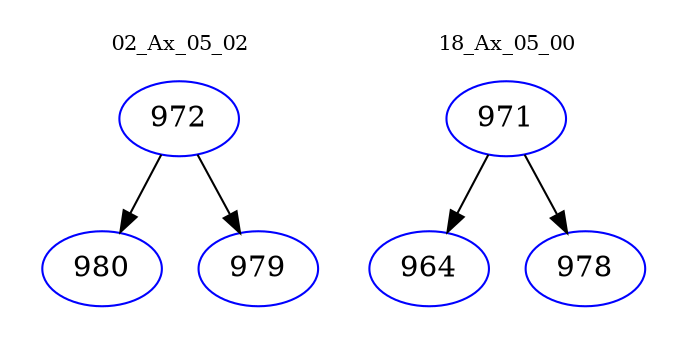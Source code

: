digraph{
subgraph cluster_0 {
color = white
label = "02_Ax_05_02";
fontsize=10;
T0_972 [label="972", color="blue"]
T0_972 -> T0_980 [color="black"]
T0_980 [label="980", color="blue"]
T0_972 -> T0_979 [color="black"]
T0_979 [label="979", color="blue"]
}
subgraph cluster_1 {
color = white
label = "18_Ax_05_00";
fontsize=10;
T1_971 [label="971", color="blue"]
T1_971 -> T1_964 [color="black"]
T1_964 [label="964", color="blue"]
T1_971 -> T1_978 [color="black"]
T1_978 [label="978", color="blue"]
}
}
